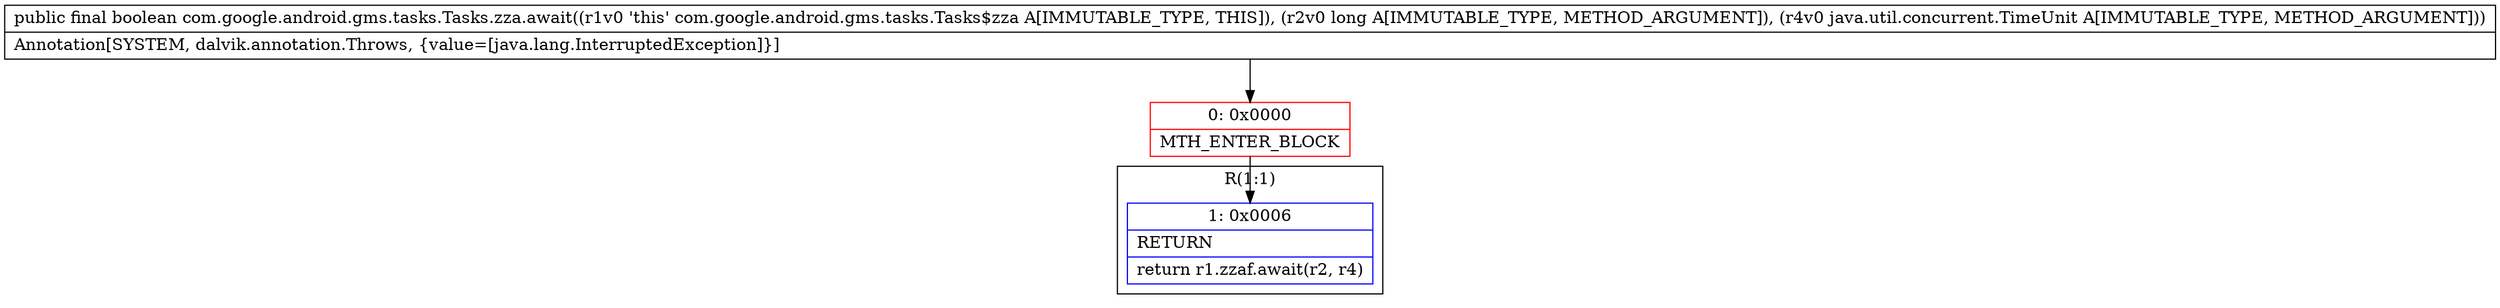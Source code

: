 digraph "CFG forcom.google.android.gms.tasks.Tasks.zza.await(JLjava\/util\/concurrent\/TimeUnit;)Z" {
subgraph cluster_Region_439380022 {
label = "R(1:1)";
node [shape=record,color=blue];
Node_1 [shape=record,label="{1\:\ 0x0006|RETURN\l|return r1.zzaf.await(r2, r4)\l}"];
}
Node_0 [shape=record,color=red,label="{0\:\ 0x0000|MTH_ENTER_BLOCK\l}"];
MethodNode[shape=record,label="{public final boolean com.google.android.gms.tasks.Tasks.zza.await((r1v0 'this' com.google.android.gms.tasks.Tasks$zza A[IMMUTABLE_TYPE, THIS]), (r2v0 long A[IMMUTABLE_TYPE, METHOD_ARGUMENT]), (r4v0 java.util.concurrent.TimeUnit A[IMMUTABLE_TYPE, METHOD_ARGUMENT]))  | Annotation[SYSTEM, dalvik.annotation.Throws, \{value=[java.lang.InterruptedException]\}]\l}"];
MethodNode -> Node_0;
Node_0 -> Node_1;
}

